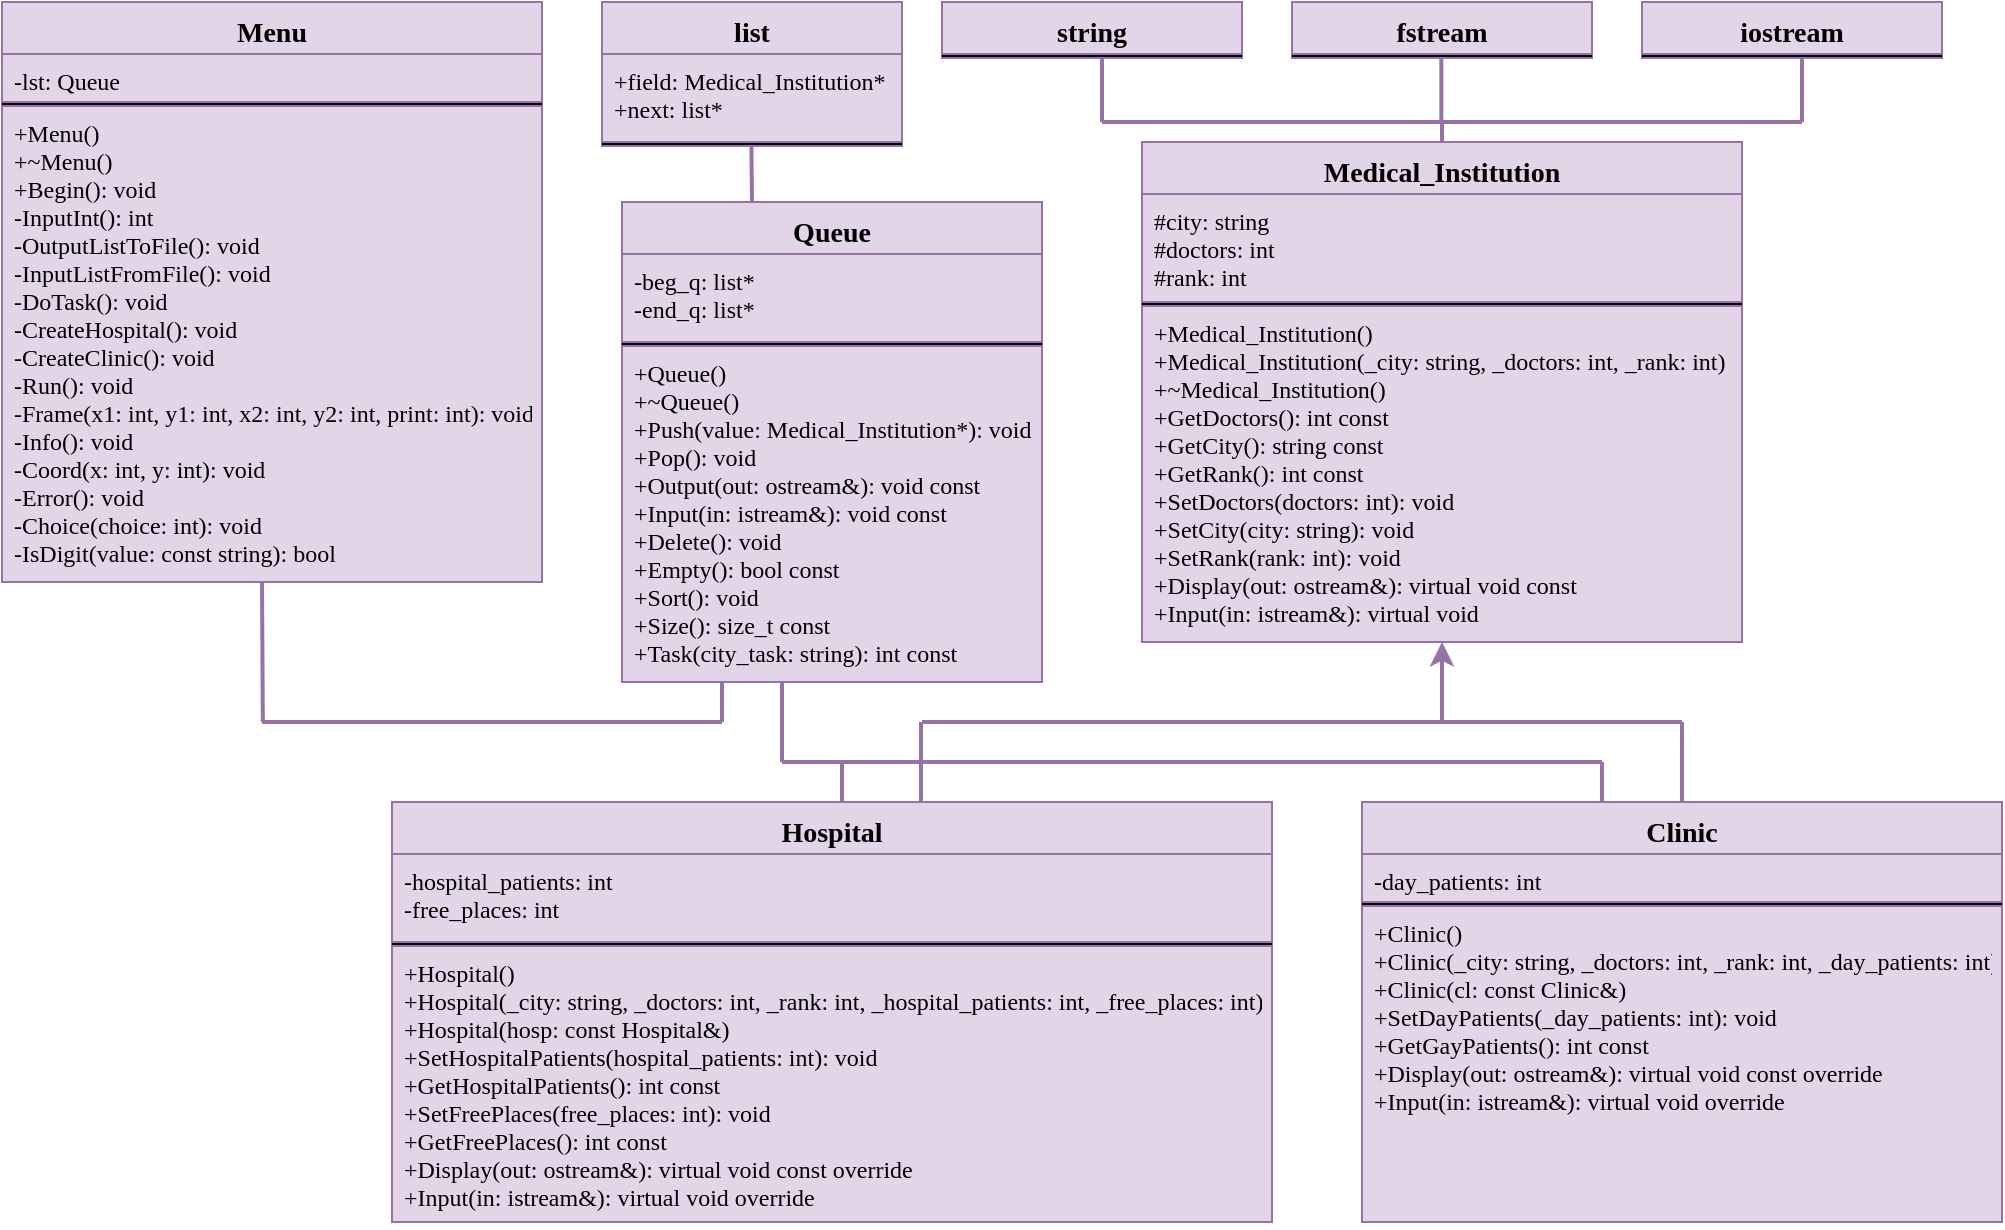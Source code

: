 <mxfile version="14.6.13" type="device"><diagram id="KIv2SN8kikn4EsO6GdIL" name="Page-1"><mxGraphModel dx="2613" dy="831" grid="1" gridSize="10" guides="1" tooltips="1" connect="1" arrows="1" fold="1" page="1" pageScale="1" pageWidth="827" pageHeight="1169" math="0" shadow="0"><root><mxCell id="0"/><mxCell id="1" parent="0"/><mxCell id="n6JVRSz6BlfaRAlnwWPJ-1" value="Queue" style="swimlane;fontStyle=1;align=center;verticalAlign=top;childLayout=stackLayout;horizontal=1;startSize=26;horizontalStack=0;resizeParent=1;resizeParentMax=0;resizeLast=0;collapsible=1;marginBottom=0;fillColor=#e1d5e7;strokeColor=#9673a6;perimeterSpacing=0;glass=0;shadow=0;fontFamily=Times New Roman;fontSize=14;labelBackgroundColor=none;labelBorderColor=none;" parent="1" vertex="1"><mxGeometry x="-210" y="100" width="210" height="240" as="geometry"/></mxCell><mxCell id="n6JVRSz6BlfaRAlnwWPJ-2" value="-beg_q: list*&#10;-end_q: list*" style="text;strokeColor=#9673a6;align=left;verticalAlign=top;spacingLeft=4;spacingRight=4;overflow=hidden;rotatable=0;points=[[0,0.5],[1,0.5]];portConstraint=eastwest;fillColor=#e1d5e7;fontFamily=Times New Roman;" parent="n6JVRSz6BlfaRAlnwWPJ-1" vertex="1"><mxGeometry y="26" width="210" height="44" as="geometry"/></mxCell><mxCell id="n6JVRSz6BlfaRAlnwWPJ-3" value="" style="line;strokeWidth=1;fillColor=none;align=left;verticalAlign=middle;spacingTop=-1;spacingLeft=3;spacingRight=3;rotatable=0;labelPosition=right;points=[];portConstraint=eastwest;" parent="n6JVRSz6BlfaRAlnwWPJ-1" vertex="1"><mxGeometry y="70" width="210" height="2" as="geometry"/></mxCell><mxCell id="n6JVRSz6BlfaRAlnwWPJ-4" value="+Queue()&#10;+~Queue()&#10;+Push(value: Medical_Institution*): void&#10;+Pop(): void&#10;+Output(out: ostream&amp;): void const&#10;+Input(in: istream&amp;): void const&#10;+Delete(): void&#10;+Empty(): bool const&#10;+Sort(): void&#10;+Size(): size_t const&#10;+Task(city_task: string): int const" style="text;strokeColor=#9673a6;fillColor=#e1d5e7;align=left;verticalAlign=top;spacingLeft=4;spacingRight=4;overflow=hidden;rotatable=0;points=[[0,0.5],[1,0.5]];portConstraint=eastwest;shadow=0;glass=0;fontFamily=Times New Roman;" parent="n6JVRSz6BlfaRAlnwWPJ-1" vertex="1"><mxGeometry y="72" width="210" height="168" as="geometry"/></mxCell><mxCell id="n6JVRSz6BlfaRAlnwWPJ-5" value="list" style="swimlane;fontStyle=1;align=center;verticalAlign=top;childLayout=stackLayout;horizontal=1;startSize=26;horizontalStack=0;resizeParent=1;resizeParentMax=0;resizeLast=0;collapsible=1;marginBottom=0;fillColor=#e1d5e7;strokeColor=#9673a6;perimeterSpacing=0;glass=0;shadow=0;fontFamily=Times New Roman;fontSize=14;labelBackgroundColor=none;labelBorderColor=none;" parent="1" vertex="1"><mxGeometry x="-220" width="150" height="72" as="geometry"/></mxCell><mxCell id="n6JVRSz6BlfaRAlnwWPJ-6" value="+field: Medical_Institution*&#10;+next: list*" style="text;strokeColor=#9673a6;align=left;verticalAlign=top;spacingLeft=4;spacingRight=4;overflow=hidden;rotatable=0;points=[[0,0.5],[1,0.5]];portConstraint=eastwest;fillColor=#e1d5e7;fontFamily=Times New Roman;" parent="n6JVRSz6BlfaRAlnwWPJ-5" vertex="1"><mxGeometry y="26" width="150" height="44" as="geometry"/></mxCell><mxCell id="n6JVRSz6BlfaRAlnwWPJ-7" value="" style="line;strokeWidth=1;fillColor=none;align=left;verticalAlign=middle;spacingTop=-1;spacingLeft=3;spacingRight=3;rotatable=0;labelPosition=right;points=[];portConstraint=eastwest;" parent="n6JVRSz6BlfaRAlnwWPJ-5" vertex="1"><mxGeometry y="70" width="150" height="2" as="geometry"/></mxCell><mxCell id="n6JVRSz6BlfaRAlnwWPJ-10" value="Medical_Institution" style="swimlane;fontStyle=1;align=center;verticalAlign=top;childLayout=stackLayout;horizontal=1;startSize=26;horizontalStack=0;resizeParent=1;resizeParentMax=0;resizeLast=0;collapsible=1;marginBottom=0;fillColor=#e1d5e7;strokeColor=#9673a6;perimeterSpacing=0;glass=0;shadow=0;fontFamily=Times New Roman;fontSize=14;labelBackgroundColor=none;labelBorderColor=none;" parent="1" vertex="1"><mxGeometry x="50" y="70" width="300" height="250" as="geometry"/></mxCell><mxCell id="YRw10Ja06sm6Vk6QVPmR-22" value="" style="endArrow=none;html=1;strokeWidth=2;exitX=0.5;exitY=0;exitDx=0;exitDy=0;fillColor=#e1d5e7;strokeColor=#9673a6;" parent="n6JVRSz6BlfaRAlnwWPJ-10" source="n6JVRSz6BlfaRAlnwWPJ-10" edge="1"><mxGeometry width="50" height="50" relative="1" as="geometry"><mxPoint x="100" y="40" as="sourcePoint"/><mxPoint x="150" y="-10" as="targetPoint"/></mxGeometry></mxCell><mxCell id="n6JVRSz6BlfaRAlnwWPJ-11" value="#city: string&#10;#doctors: int&#10;#rank: int" style="text;strokeColor=#9673a6;align=left;verticalAlign=top;spacingLeft=4;spacingRight=4;overflow=hidden;rotatable=0;points=[[0,0.5],[1,0.5]];portConstraint=eastwest;fillColor=#e1d5e7;fontFamily=Times New Roman;" parent="n6JVRSz6BlfaRAlnwWPJ-10" vertex="1"><mxGeometry y="26" width="300" height="54" as="geometry"/></mxCell><mxCell id="n6JVRSz6BlfaRAlnwWPJ-12" value="" style="line;strokeWidth=1;fillColor=none;align=left;verticalAlign=middle;spacingTop=-1;spacingLeft=3;spacingRight=3;rotatable=0;labelPosition=right;points=[];portConstraint=eastwest;" parent="n6JVRSz6BlfaRAlnwWPJ-10" vertex="1"><mxGeometry y="80" width="300" height="2" as="geometry"/></mxCell><mxCell id="n6JVRSz6BlfaRAlnwWPJ-13" value="+Medical_Institution()&#10;+Medical_Institution(_city: string, _doctors: int, _rank: int)&#10;+~Medical_Institution()&#10;+GetDoctors(): int const&#10;+GetCity(): string const&#10;+GetRank(): int const&#10;+SetDoctors(doctors: int): void&#10;+SetCity(city: string): void&#10;+SetRank(rank: int): void&#10;+Display(out: ostream&amp;): virtual void const&#10;+Input(in: istream&amp;): virtual void" style="text;strokeColor=#9673a6;fillColor=#e1d5e7;align=left;verticalAlign=top;spacingLeft=4;spacingRight=4;overflow=hidden;rotatable=0;points=[[0,0.5],[1,0.5]];portConstraint=eastwest;shadow=0;glass=0;fontFamily=Times New Roman;" parent="n6JVRSz6BlfaRAlnwWPJ-10" vertex="1"><mxGeometry y="82" width="300" height="168" as="geometry"/></mxCell><mxCell id="n6JVRSz6BlfaRAlnwWPJ-14" value="Clinic" style="swimlane;fontStyle=1;align=center;verticalAlign=top;childLayout=stackLayout;horizontal=1;startSize=26;horizontalStack=0;resizeParent=1;resizeParentMax=0;resizeLast=0;collapsible=1;marginBottom=0;fillColor=#e1d5e7;strokeColor=#9673a6;perimeterSpacing=0;glass=0;shadow=0;fontFamily=Times New Roman;fontSize=14;labelBackgroundColor=none;labelBorderColor=none;" parent="1" vertex="1"><mxGeometry x="160" y="400" width="320" height="210" as="geometry"/></mxCell><mxCell id="YRw10Ja06sm6Vk6QVPmR-5" value="" style="endArrow=none;html=1;strokeWidth=2;exitX=0.5;exitY=0;exitDx=0;exitDy=0;fillColor=#e1d5e7;strokeColor=#9673a6;" parent="n6JVRSz6BlfaRAlnwWPJ-14" source="n6JVRSz6BlfaRAlnwWPJ-14" edge="1"><mxGeometry width="50" height="50" relative="1" as="geometry"><mxPoint x="110" y="10" as="sourcePoint"/><mxPoint x="160" y="-40" as="targetPoint"/></mxGeometry></mxCell><mxCell id="n6JVRSz6BlfaRAlnwWPJ-15" value="-day_patients: int" style="text;strokeColor=#9673a6;align=left;verticalAlign=top;spacingLeft=4;spacingRight=4;overflow=hidden;rotatable=0;points=[[0,0.5],[1,0.5]];portConstraint=eastwest;fillColor=#e1d5e7;fontFamily=Times New Roman;" parent="n6JVRSz6BlfaRAlnwWPJ-14" vertex="1"><mxGeometry y="26" width="320" height="24" as="geometry"/></mxCell><mxCell id="n6JVRSz6BlfaRAlnwWPJ-16" value="" style="line;strokeWidth=1;fillColor=none;align=left;verticalAlign=middle;spacingTop=-1;spacingLeft=3;spacingRight=3;rotatable=0;labelPosition=right;points=[];portConstraint=eastwest;" parent="n6JVRSz6BlfaRAlnwWPJ-14" vertex="1"><mxGeometry y="50" width="320" height="2" as="geometry"/></mxCell><mxCell id="n6JVRSz6BlfaRAlnwWPJ-17" value="+Clinic()&#10;+Clinic(_city: string, _doctors: int, _rank: int, _day_patients: int)&#10;+Clinic(cl: const Clinic&amp;)&#10;+SetDayPatients(_day_patients: int): void&#10;+GetGayPatients(): int const&#10;+Display(out: ostream&amp;): virtual void const override&#10;+Input(in: istream&amp;): virtual void override" style="text;strokeColor=#9673a6;fillColor=#e1d5e7;align=left;verticalAlign=top;spacingLeft=4;spacingRight=4;overflow=hidden;rotatable=0;points=[[0,0.5],[1,0.5]];portConstraint=eastwest;shadow=0;glass=0;fontFamily=Times New Roman;" parent="n6JVRSz6BlfaRAlnwWPJ-14" vertex="1"><mxGeometry y="52" width="320" height="158" as="geometry"/></mxCell><mxCell id="n6JVRSz6BlfaRAlnwWPJ-18" value="Hospital" style="swimlane;fontStyle=1;align=center;verticalAlign=top;childLayout=stackLayout;horizontal=1;startSize=26;horizontalStack=0;resizeParent=1;resizeParentMax=0;resizeLast=0;collapsible=1;marginBottom=0;fillColor=#e1d5e7;strokeColor=#9673a6;perimeterSpacing=0;glass=0;shadow=0;fontFamily=Times New Roman;fontSize=14;labelBackgroundColor=none;labelBorderColor=none;" parent="1" vertex="1"><mxGeometry x="-325" y="400" width="440" height="210" as="geometry"/></mxCell><mxCell id="n6JVRSz6BlfaRAlnwWPJ-19" value="-hospital_patients: int&#10;-free_places: int" style="text;strokeColor=#9673a6;align=left;verticalAlign=top;spacingLeft=4;spacingRight=4;overflow=hidden;rotatable=0;points=[[0,0.5],[1,0.5]];portConstraint=eastwest;fillColor=#e1d5e7;fontFamily=Times New Roman;" parent="n6JVRSz6BlfaRAlnwWPJ-18" vertex="1"><mxGeometry y="26" width="440" height="44" as="geometry"/></mxCell><mxCell id="n6JVRSz6BlfaRAlnwWPJ-20" value="" style="line;strokeWidth=1;fillColor=none;align=left;verticalAlign=middle;spacingTop=-1;spacingLeft=3;spacingRight=3;rotatable=0;labelPosition=right;points=[];portConstraint=eastwest;" parent="n6JVRSz6BlfaRAlnwWPJ-18" vertex="1"><mxGeometry y="70" width="440" height="2" as="geometry"/></mxCell><mxCell id="n6JVRSz6BlfaRAlnwWPJ-21" value="+Hospital()&#10;+Hospital(_city: string, _doctors: int, _rank: int, _hospital_patients: int, _free_places: int)&#10;+Hospital(hosp: const Hospital&amp;)&#10;+SetHospitalPatients(hospital_patients: int): void&#10;+GetHospitalPatients(): int const&#10;+SetFreePlaces(free_places: int): void&#10;+GetFreePlaces(): int const&#10;+Display(out: ostream&amp;): virtual void const override&#10;+Input(in: istream&amp;): virtual void override&#10;" style="text;strokeColor=#9673a6;fillColor=#e1d5e7;align=left;verticalAlign=top;spacingLeft=4;spacingRight=4;overflow=hidden;rotatable=0;points=[[0,0.5],[1,0.5]];portConstraint=eastwest;shadow=0;glass=0;fontFamily=Times New Roman;" parent="n6JVRSz6BlfaRAlnwWPJ-18" vertex="1"><mxGeometry y="72" width="440" height="138" as="geometry"/></mxCell><mxCell id="n6JVRSz6BlfaRAlnwWPJ-22" value="Menu" style="swimlane;fontStyle=1;align=center;verticalAlign=top;childLayout=stackLayout;horizontal=1;startSize=26;horizontalStack=0;resizeParent=1;resizeParentMax=0;resizeLast=0;collapsible=1;marginBottom=0;fillColor=#e1d5e7;strokeColor=#9673a6;perimeterSpacing=0;glass=0;shadow=0;fontFamily=Times New Roman;fontSize=14;labelBackgroundColor=none;labelBorderColor=none;" parent="1" vertex="1"><mxGeometry x="-520" width="270" height="290" as="geometry"/></mxCell><mxCell id="n6JVRSz6BlfaRAlnwWPJ-23" value="-lst: Queue" style="text;strokeColor=#9673a6;align=left;verticalAlign=top;spacingLeft=4;spacingRight=4;overflow=hidden;rotatable=0;points=[[0,0.5],[1,0.5]];portConstraint=eastwest;fillColor=#e1d5e7;fontFamily=Times New Roman;" parent="n6JVRSz6BlfaRAlnwWPJ-22" vertex="1"><mxGeometry y="26" width="270" height="24" as="geometry"/></mxCell><mxCell id="n6JVRSz6BlfaRAlnwWPJ-24" value="" style="line;strokeWidth=1;fillColor=none;align=left;verticalAlign=middle;spacingTop=-1;spacingLeft=3;spacingRight=3;rotatable=0;labelPosition=right;points=[];portConstraint=eastwest;" parent="n6JVRSz6BlfaRAlnwWPJ-22" vertex="1"><mxGeometry y="50" width="270" height="2" as="geometry"/></mxCell><mxCell id="n6JVRSz6BlfaRAlnwWPJ-25" value="+Menu()&#10;+~Menu()&#10;+Begin(): void&#10;-InputInt(): int&#10;-OutputListToFile(): void&#10;-InputListFromFile(): void&#10;-DoTask(): void&#10;-CreateHospital(): void&#10;-CreateClinic(): void&#10;-Run(): void&#10;-Frame(x1: int, y1: int, x2: int, y2: int, print: int): void&#10;-Info(): void&#10;-Coord(x: int, y: int): void&#10;-Error(): void&#10;-Choice(choice: int): void&#10;-IsDigit(value: const string): bool" style="text;strokeColor=#9673a6;fillColor=#e1d5e7;align=left;verticalAlign=top;spacingLeft=4;spacingRight=4;overflow=hidden;rotatable=0;points=[[0,0.5],[1,0.5]];portConstraint=eastwest;shadow=0;glass=0;fontFamily=Times New Roman;" parent="n6JVRSz6BlfaRAlnwWPJ-22" vertex="1"><mxGeometry y="52" width="270" height="238" as="geometry"/></mxCell><mxCell id="YRw10Ja06sm6Vk6QVPmR-1" value="" style="endArrow=classic;html=1;fillColor=#e1d5e7;strokeColor=#9673a6;strokeWidth=2;" parent="1" edge="1"><mxGeometry width="50" height="50" relative="1" as="geometry"><mxPoint x="200" y="360" as="sourcePoint"/><mxPoint x="200" y="320" as="targetPoint"/></mxGeometry></mxCell><mxCell id="YRw10Ja06sm6Vk6QVPmR-2" value="" style="endArrow=none;html=1;fillColor=#e1d5e7;strokeColor=#9673a6;strokeWidth=2;" parent="1" edge="1"><mxGeometry width="50" height="50" relative="1" as="geometry"><mxPoint x="200" y="360" as="sourcePoint"/><mxPoint x="320" y="360" as="targetPoint"/></mxGeometry></mxCell><mxCell id="YRw10Ja06sm6Vk6QVPmR-3" value="" style="endArrow=none;html=1;fillColor=#e1d5e7;strokeColor=#9673a6;strokeWidth=2;" parent="1" edge="1"><mxGeometry width="50" height="50" relative="1" as="geometry"><mxPoint x="-60" y="360" as="sourcePoint"/><mxPoint x="200" y="360" as="targetPoint"/></mxGeometry></mxCell><mxCell id="YRw10Ja06sm6Vk6QVPmR-6" value="" style="endArrow=none;html=1;strokeWidth=2;exitX=0.5;exitY=0;exitDx=0;exitDy=0;fillColor=#e1d5e7;strokeColor=#9673a6;" parent="1" edge="1"><mxGeometry width="50" height="50" relative="1" as="geometry"><mxPoint x="-60.5" y="400" as="sourcePoint"/><mxPoint x="-60.5" y="360" as="targetPoint"/></mxGeometry></mxCell><mxCell id="YRw10Ja06sm6Vk6QVPmR-7" value="string" style="swimlane;fontStyle=1;align=center;verticalAlign=top;childLayout=stackLayout;horizontal=1;startSize=26;horizontalStack=0;resizeParent=1;resizeParentMax=0;resizeLast=0;collapsible=1;marginBottom=0;fillColor=#e1d5e7;strokeColor=#9673a6;perimeterSpacing=0;glass=0;shadow=0;fontFamily=Times New Roman;fontSize=14;labelBackgroundColor=none;labelBorderColor=none;" parent="1" vertex="1"><mxGeometry x="-50" width="150" height="28" as="geometry"/></mxCell><mxCell id="YRw10Ja06sm6Vk6QVPmR-9" value="" style="line;strokeWidth=1;fillColor=none;align=left;verticalAlign=middle;spacingTop=-1;spacingLeft=3;spacingRight=3;rotatable=0;labelPosition=right;points=[];portConstraint=eastwest;" parent="YRw10Ja06sm6Vk6QVPmR-7" vertex="1"><mxGeometry y="26" width="150" height="2" as="geometry"/></mxCell><mxCell id="YRw10Ja06sm6Vk6QVPmR-10" value="iostream" style="swimlane;fontStyle=1;align=center;verticalAlign=top;childLayout=stackLayout;horizontal=1;startSize=26;horizontalStack=0;resizeParent=1;resizeParentMax=0;resizeLast=0;collapsible=1;marginBottom=0;fillColor=#e1d5e7;strokeColor=#9673a6;perimeterSpacing=0;glass=0;shadow=0;fontFamily=Times New Roman;fontSize=14;labelBackgroundColor=none;labelBorderColor=none;" parent="1" vertex="1"><mxGeometry x="300" width="150" height="28" as="geometry"/></mxCell><mxCell id="YRw10Ja06sm6Vk6QVPmR-11" value="" style="line;strokeWidth=1;fillColor=none;align=left;verticalAlign=middle;spacingTop=-1;spacingLeft=3;spacingRight=3;rotatable=0;labelPosition=right;points=[];portConstraint=eastwest;" parent="YRw10Ja06sm6Vk6QVPmR-10" vertex="1"><mxGeometry y="26" width="150" height="2" as="geometry"/></mxCell><mxCell id="YRw10Ja06sm6Vk6QVPmR-12" value="fstream" style="swimlane;fontStyle=1;align=center;verticalAlign=top;childLayout=stackLayout;horizontal=1;startSize=26;horizontalStack=0;resizeParent=1;resizeParentMax=0;resizeLast=0;collapsible=1;marginBottom=0;fillColor=#e1d5e7;strokeColor=#9673a6;perimeterSpacing=0;glass=0;shadow=0;fontFamily=Times New Roman;fontSize=14;labelBackgroundColor=none;labelBorderColor=none;" parent="1" vertex="1"><mxGeometry x="125" width="150" height="28" as="geometry"/></mxCell><mxCell id="YRw10Ja06sm6Vk6QVPmR-13" value="" style="line;strokeWidth=1;fillColor=none;align=left;verticalAlign=middle;spacingTop=-1;spacingLeft=3;spacingRight=3;rotatable=0;labelPosition=right;points=[];portConstraint=eastwest;" parent="YRw10Ja06sm6Vk6QVPmR-12" vertex="1"><mxGeometry y="26" width="150" height="2" as="geometry"/></mxCell><mxCell id="YRw10Ja06sm6Vk6QVPmR-19" value="" style="endArrow=none;html=1;strokeWidth=2;fillColor=#e1d5e7;strokeColor=#9673a6;" parent="1" edge="1"><mxGeometry width="50" height="50" relative="1" as="geometry"><mxPoint x="30" y="60" as="sourcePoint"/><mxPoint x="380" y="60" as="targetPoint"/></mxGeometry></mxCell><mxCell id="YRw10Ja06sm6Vk6QVPmR-23" value="" style="endArrow=none;html=1;strokeWidth=2;fillColor=#e1d5e7;strokeColor=#9673a6;" parent="1" edge="1"><mxGeometry width="50" height="50" relative="1" as="geometry"><mxPoint x="380" y="60" as="sourcePoint"/><mxPoint x="380" y="28" as="targetPoint"/></mxGeometry></mxCell><mxCell id="YRw10Ja06sm6Vk6QVPmR-26" value="" style="endArrow=none;html=1;strokeWidth=2;fillColor=#e1d5e7;strokeColor=#9673a6;" parent="1" edge="1"><mxGeometry width="50" height="50" relative="1" as="geometry"><mxPoint x="199.66" y="60.0" as="sourcePoint"/><mxPoint x="199.66" y="28.0" as="targetPoint"/><Array as="points"><mxPoint x="199.66" y="50"/></Array></mxGeometry></mxCell><mxCell id="YRw10Ja06sm6Vk6QVPmR-27" value="" style="endArrow=none;html=1;strokeWidth=2;fillColor=#e1d5e7;strokeColor=#9673a6;" parent="1" edge="1"><mxGeometry width="50" height="50" relative="1" as="geometry"><mxPoint x="30" y="60.0" as="sourcePoint"/><mxPoint x="30" y="28.0" as="targetPoint"/></mxGeometry></mxCell><mxCell id="YRw10Ja06sm6Vk6QVPmR-28" value="" style="endArrow=none;html=1;strokeWidth=2;fillColor=#e1d5e7;strokeColor=#9673a6;" parent="1" edge="1"><mxGeometry width="50" height="50" relative="1" as="geometry"><mxPoint x="-130" y="380" as="sourcePoint"/><mxPoint x="-130" y="340" as="targetPoint"/></mxGeometry></mxCell><mxCell id="YRw10Ja06sm6Vk6QVPmR-29" value="" style="endArrow=none;html=1;strokeWidth=2;fillColor=#e1d5e7;strokeColor=#9673a6;" parent="1" edge="1"><mxGeometry width="50" height="50" relative="1" as="geometry"><mxPoint x="-130" y="380" as="sourcePoint"/><mxPoint x="280" y="380" as="targetPoint"/></mxGeometry></mxCell><mxCell id="YRw10Ja06sm6Vk6QVPmR-31" value="" style="endArrow=none;html=1;strokeWidth=2;exitX=0.375;exitY=0;exitDx=0;exitDy=0;exitPerimeter=0;fillColor=#e1d5e7;strokeColor=#9673a6;" parent="1" edge="1"><mxGeometry width="50" height="50" relative="1" as="geometry"><mxPoint x="-100" y="400" as="sourcePoint"/><mxPoint x="-100" y="380" as="targetPoint"/></mxGeometry></mxCell><mxCell id="YRw10Ja06sm6Vk6QVPmR-32" value="" style="endArrow=none;html=1;strokeWidth=2;fillColor=#e1d5e7;strokeColor=#9673a6;" parent="1" edge="1"><mxGeometry width="50" height="50" relative="1" as="geometry"><mxPoint x="-145" y="100" as="sourcePoint"/><mxPoint x="-145.29" y="72" as="targetPoint"/></mxGeometry></mxCell><mxCell id="YRw10Ja06sm6Vk6QVPmR-30" value="" style="endArrow=none;html=1;strokeWidth=2;exitX=0.375;exitY=0;exitDx=0;exitDy=0;exitPerimeter=0;fillColor=#e1d5e7;strokeColor=#9673a6;" parent="1" edge="1"><mxGeometry width="50" height="50" relative="1" as="geometry"><mxPoint x="280" y="400" as="sourcePoint"/><mxPoint x="280" y="380" as="targetPoint"/></mxGeometry></mxCell><mxCell id="YRw10Ja06sm6Vk6QVPmR-34" value="" style="endArrow=none;html=1;strokeWidth=2;fillColor=#e1d5e7;strokeColor=#9673a6;" parent="1" edge="1"><mxGeometry width="50" height="50" relative="1" as="geometry"><mxPoint x="-389.58" y="360" as="sourcePoint"/><mxPoint x="-390.0" y="290" as="targetPoint"/></mxGeometry></mxCell><mxCell id="YRw10Ja06sm6Vk6QVPmR-35" value="" style="endArrow=none;html=1;fillColor=#e1d5e7;strokeColor=#9673a6;strokeWidth=2;" parent="1" edge="1"><mxGeometry width="50" height="50" relative="1" as="geometry"><mxPoint x="-390.0" y="360" as="sourcePoint"/><mxPoint x="-160" y="360" as="targetPoint"/></mxGeometry></mxCell><mxCell id="YRw10Ja06sm6Vk6QVPmR-36" value="" style="endArrow=none;html=1;strokeWidth=2;fillColor=#e1d5e7;strokeColor=#9673a6;" parent="1" edge="1"><mxGeometry width="50" height="50" relative="1" as="geometry"><mxPoint x="-160" y="360" as="sourcePoint"/><mxPoint x="-160" y="340" as="targetPoint"/></mxGeometry></mxCell></root></mxGraphModel></diagram></mxfile>